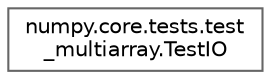 digraph "Graphical Class Hierarchy"
{
 // LATEX_PDF_SIZE
  bgcolor="transparent";
  edge [fontname=Helvetica,fontsize=10,labelfontname=Helvetica,labelfontsize=10];
  node [fontname=Helvetica,fontsize=10,shape=box,height=0.2,width=0.4];
  rankdir="LR";
  Node0 [id="Node000000",label="numpy.core.tests.test\l_multiarray.TestIO",height=0.2,width=0.4,color="grey40", fillcolor="white", style="filled",URL="$db/d87/classnumpy_1_1core_1_1tests_1_1test__multiarray_1_1TestIO.html",tooltip=" "];
}
